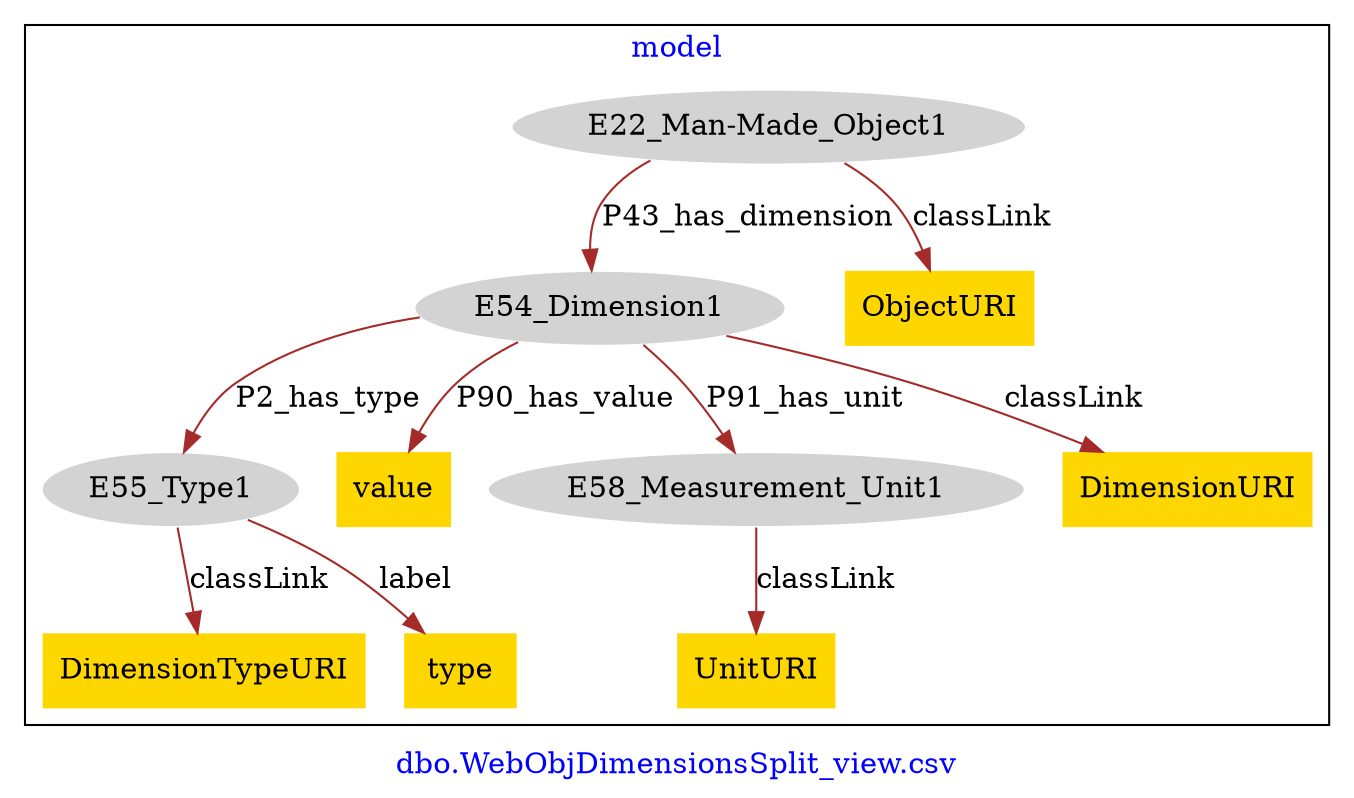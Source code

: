 digraph n0 {
fontcolor="blue"
remincross="true"
label="dbo.WebObjDimensionsSplit_view.csv"
subgraph cluster {
label="model"
n2[style="filled",color="white",fillcolor="lightgray",label="E22_Man-Made_Object1"];
n3[style="filled",color="white",fillcolor="lightgray",label="E54_Dimension1"];
n4[shape="plaintext",style="filled",fillcolor="gold",label="ObjectURI"];
n5[style="filled",color="white",fillcolor="lightgray",label="E55_Type1"];
n6[shape="plaintext",style="filled",fillcolor="gold",label="value"];
n7[style="filled",color="white",fillcolor="lightgray",label="E58_Measurement_Unit1"];
n8[shape="plaintext",style="filled",fillcolor="gold",label="DimensionURI"];
n9[shape="plaintext",style="filled",fillcolor="gold",label="DimensionTypeURI"];
n10[shape="plaintext",style="filled",fillcolor="gold",label="type"];
n11[shape="plaintext",style="filled",fillcolor="gold",label="UnitURI"];
}
n2 -> n3[color="brown",fontcolor="black",label="P43_has_dimension"]
n2 -> n4[color="brown",fontcolor="black",label="classLink"]
n3 -> n5[color="brown",fontcolor="black",label="P2_has_type"]
n3 -> n6[color="brown",fontcolor="black",label="P90_has_value"]
n3 -> n7[color="brown",fontcolor="black",label="P91_has_unit"]
n3 -> n8[color="brown",fontcolor="black",label="classLink"]
n5 -> n9[color="brown",fontcolor="black",label="classLink"]
n5 -> n10[color="brown",fontcolor="black",label="label"]
n7 -> n11[color="brown",fontcolor="black",label="classLink"]
}
